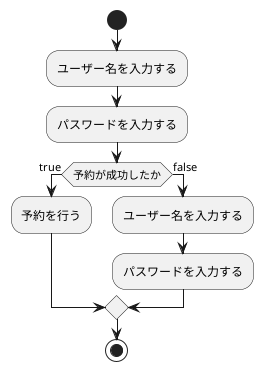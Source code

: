 @startuml
start 
:ユーザー名を入力する;
:パスワードを入力する;
if (予約が成功したか) then (true)
    :予約を行う;
else (false)
    :ユーザー名を入力する;
    :パスワードを入力する;
endif 
stop 
@enduml